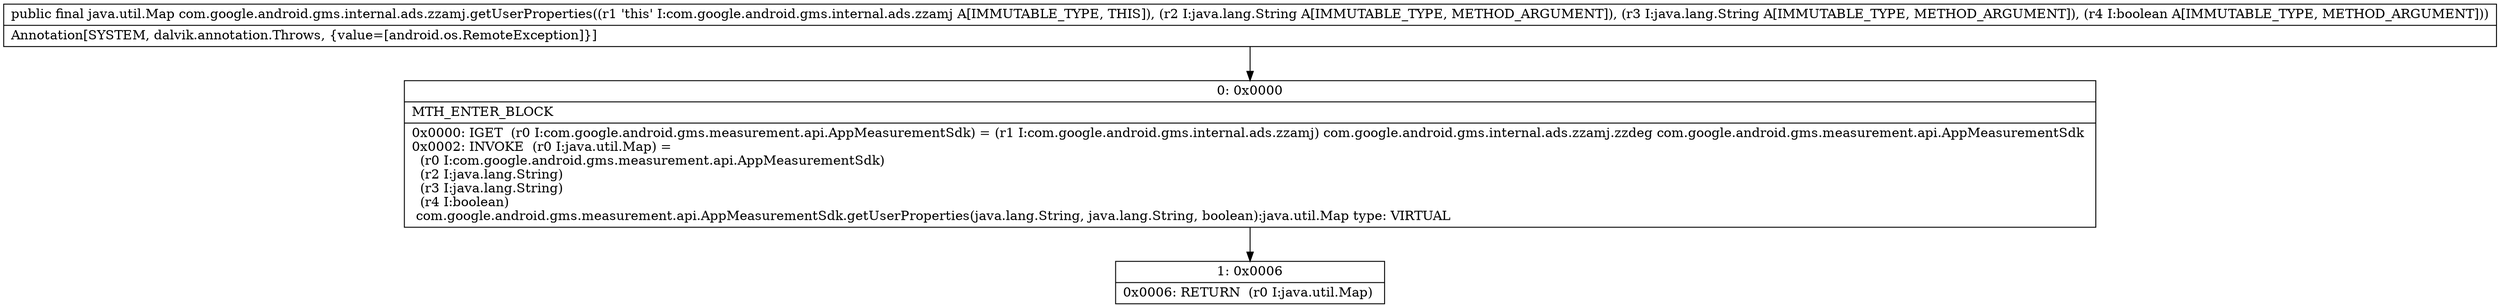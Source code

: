 digraph "CFG forcom.google.android.gms.internal.ads.zzamj.getUserProperties(Ljava\/lang\/String;Ljava\/lang\/String;Z)Ljava\/util\/Map;" {
Node_0 [shape=record,label="{0\:\ 0x0000|MTH_ENTER_BLOCK\l|0x0000: IGET  (r0 I:com.google.android.gms.measurement.api.AppMeasurementSdk) = (r1 I:com.google.android.gms.internal.ads.zzamj) com.google.android.gms.internal.ads.zzamj.zzdeg com.google.android.gms.measurement.api.AppMeasurementSdk \l0x0002: INVOKE  (r0 I:java.util.Map) = \l  (r0 I:com.google.android.gms.measurement.api.AppMeasurementSdk)\l  (r2 I:java.lang.String)\l  (r3 I:java.lang.String)\l  (r4 I:boolean)\l com.google.android.gms.measurement.api.AppMeasurementSdk.getUserProperties(java.lang.String, java.lang.String, boolean):java.util.Map type: VIRTUAL \l}"];
Node_1 [shape=record,label="{1\:\ 0x0006|0x0006: RETURN  (r0 I:java.util.Map) \l}"];
MethodNode[shape=record,label="{public final java.util.Map com.google.android.gms.internal.ads.zzamj.getUserProperties((r1 'this' I:com.google.android.gms.internal.ads.zzamj A[IMMUTABLE_TYPE, THIS]), (r2 I:java.lang.String A[IMMUTABLE_TYPE, METHOD_ARGUMENT]), (r3 I:java.lang.String A[IMMUTABLE_TYPE, METHOD_ARGUMENT]), (r4 I:boolean A[IMMUTABLE_TYPE, METHOD_ARGUMENT]))  | Annotation[SYSTEM, dalvik.annotation.Throws, \{value=[android.os.RemoteException]\}]\l}"];
MethodNode -> Node_0;
Node_0 -> Node_1;
}

